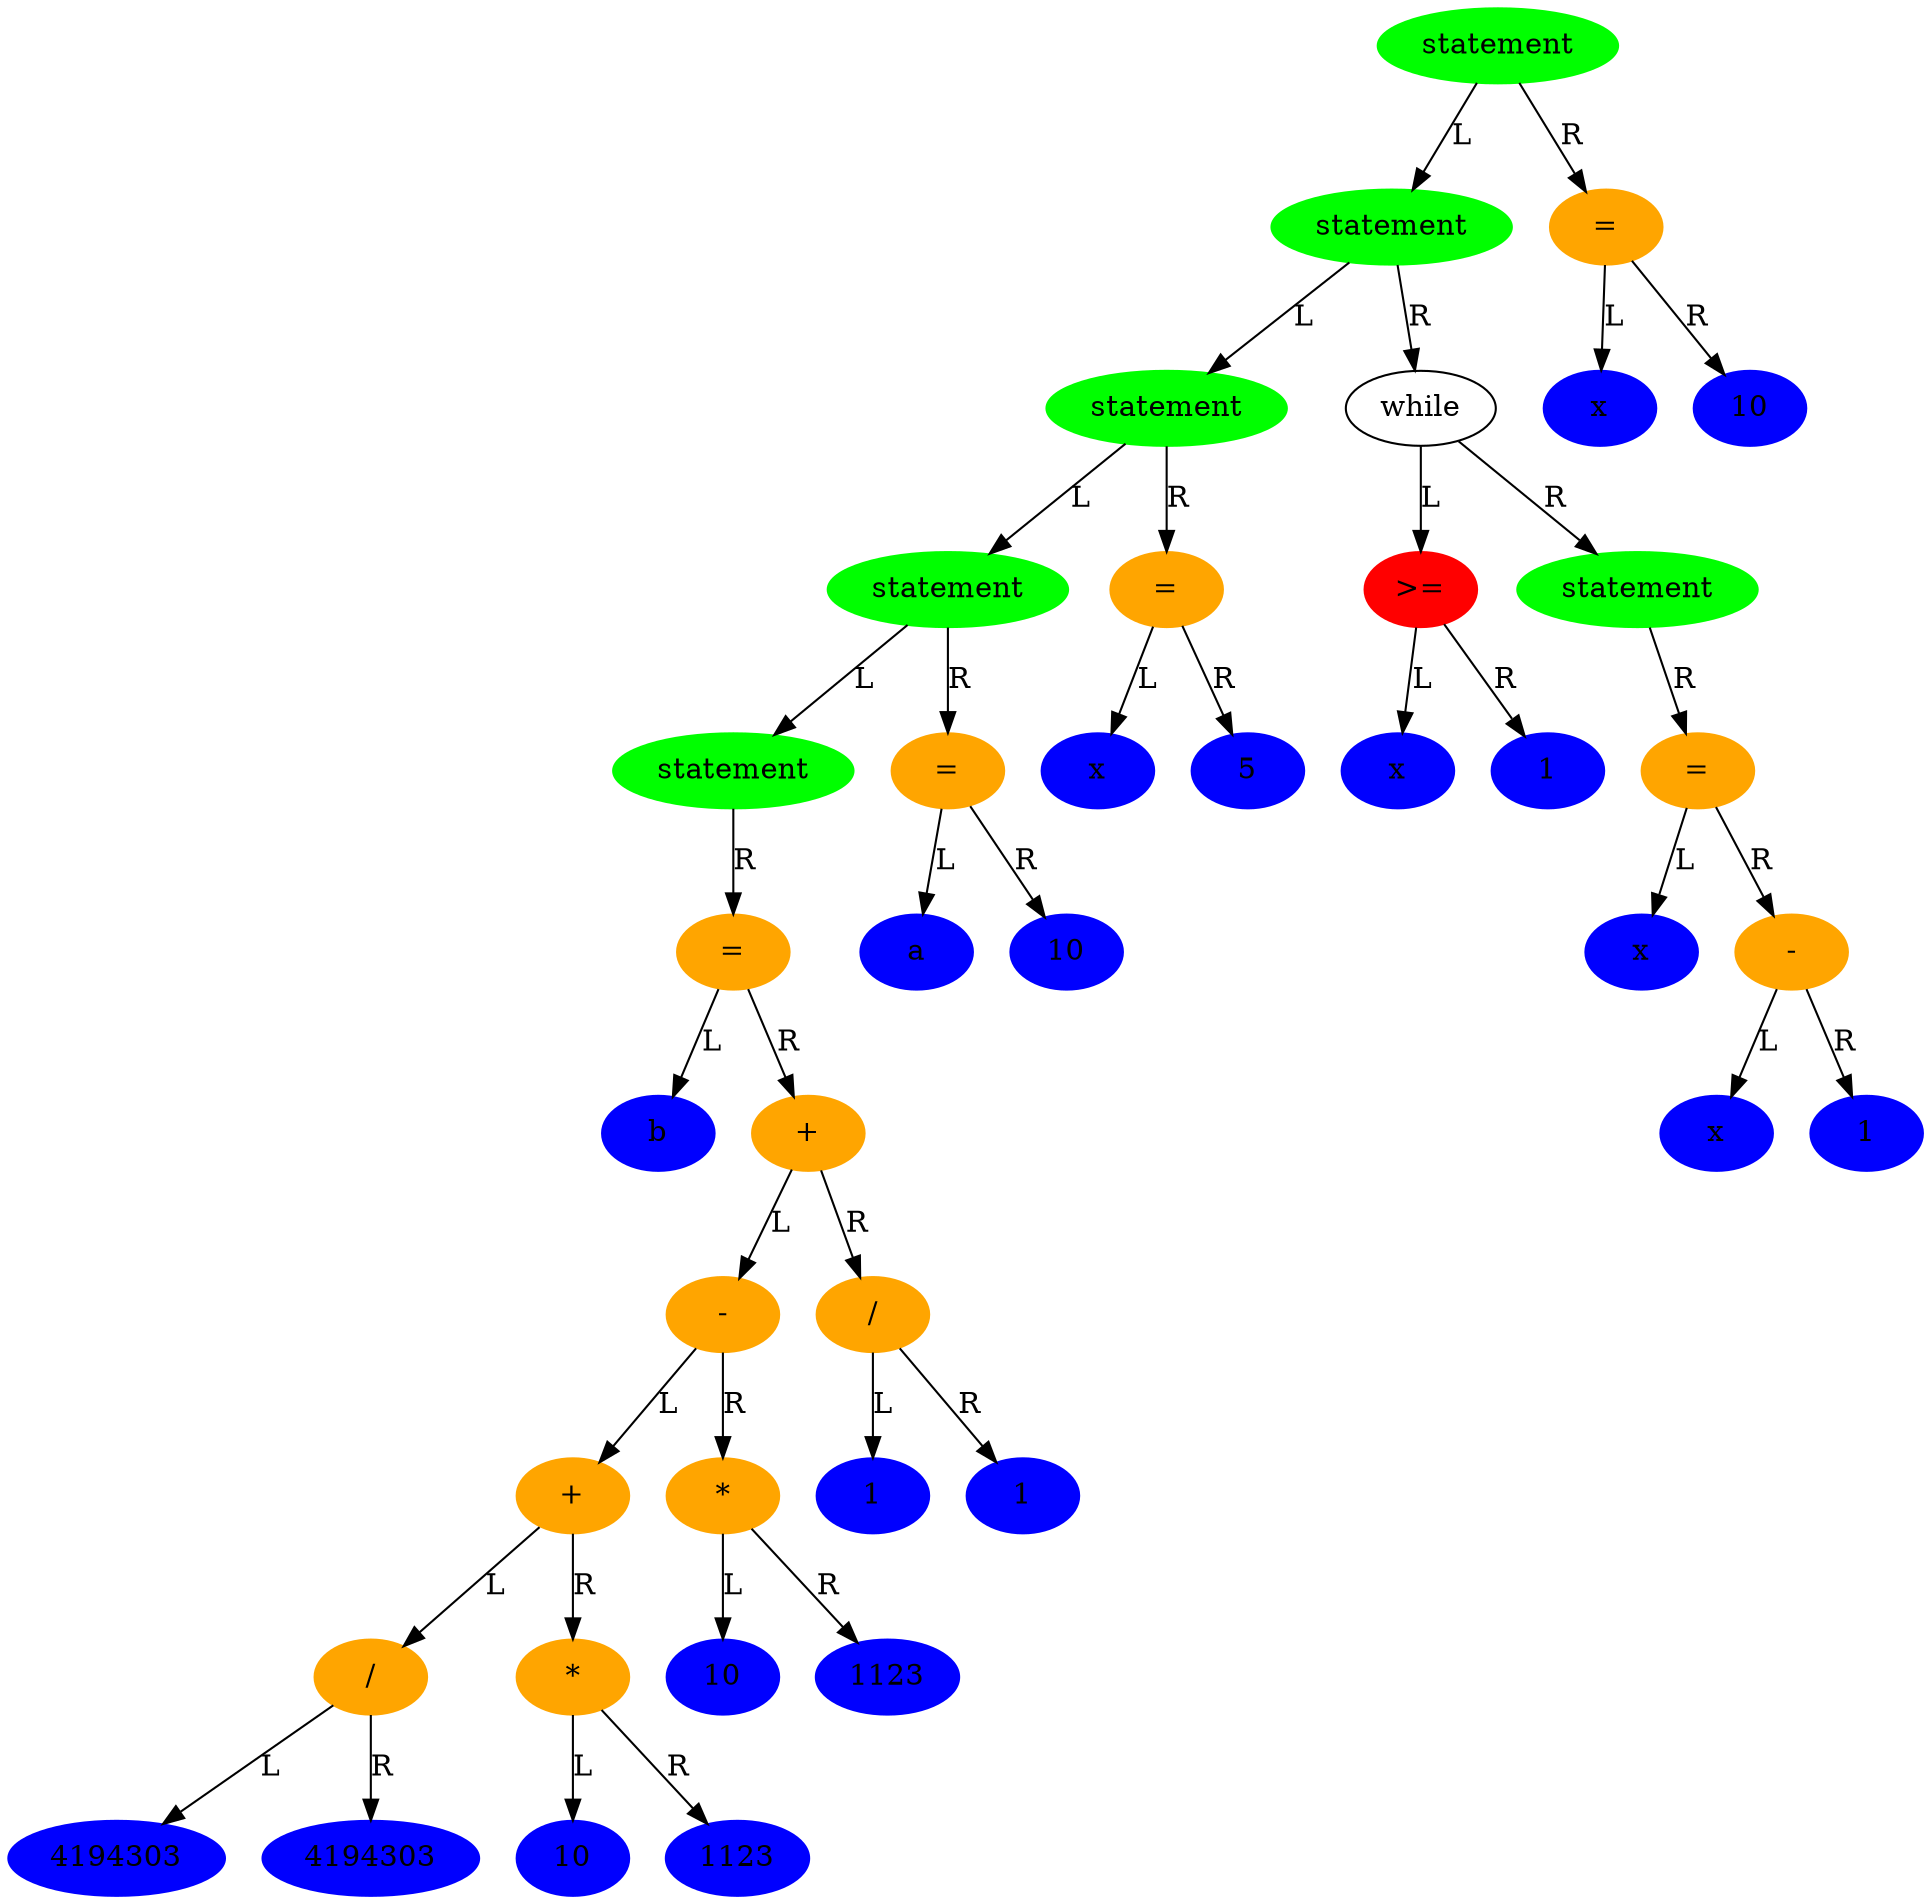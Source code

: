 digraph tree {
1191372672 [label ="statement", style = "filled", color = "green"];
1191372672 -> 1191372720 [label = "L"];
1191372720 [label ="statement", style = "filled", color = "green"];
1191372720 -> 1191372816 [label = "L"];
1191372816 [label ="statement", style = "filled", color = "green"];
1191372816 -> 1191372864 [label = "L"];
1191372864 [label ="statement", style = "filled", color = "green"];
1191372864 -> 1191372912 [label = "L"];
1191372912 [label ="statement", style = "filled", color = "green"];
1191372912 -> 1191377600 [label = "R"];
1191377600 [label ="=", style = "filled", color = "orange"];
1191377600 -> 1191377568 [label = "L"];
1191377568 [label ="b", style = "filled", color = "blue"];
1191377600 -> 1191377984 [label = "R"];
1191377984 [label ="+", style = "filled", color = "orange"];
1191377984 -> 1191377856 [label = "L"];
1191377856 [label ="-", style = "filled", color = "orange"];
1191377856 -> 1191377728 [label = "L"];
1191377728 [label ="+", style = "filled", color = "orange"];
1191377728 -> 1191377664 [label = "L"];
1191377664 [label ="/", style = "filled", color = "orange"];
1191377664 -> 1191377632 [label = "L"];
1191377632 [label ="4194303", style = "filled", color = "blue"];
1191377664 -> 1191377696 [label = "R"];
1191377696 [label ="4194303", style = "filled", color = "blue"];
1191377728 -> 1191377792 [label = "R"];
1191377792 [label ="*", style = "filled", color = "orange"];
1191377792 -> 1191377760 [label = "L"];
1191377760 [label ="10", style = "filled", color = "blue"];
1191377792 -> 1191377824 [label = "R"];
1191377824 [label ="1123", style = "filled", color = "blue"];
1191377856 -> 1191377920 [label = "R"];
1191377920 [label ="*", style = "filled", color = "orange"];
1191377920 -> 1191377888 [label = "L"];
1191377888 [label ="10", style = "filled", color = "blue"];
1191377920 -> 1191377952 [label = "R"];
1191377952 [label ="1123", style = "filled", color = "blue"];
1191377984 -> 1191378048 [label = "R"];
1191378048 [label ="/", style = "filled", color = "orange"];
1191378048 -> 1191378016 [label = "L"];
1191378016 [label ="1", style = "filled", color = "blue"];
1191378048 -> 1191378080 [label = "R"];
1191378080 [label ="1", style = "filled", color = "blue"];
1191372864 -> 1191377472 [label = "R"];
1191377472 [label ="=", style = "filled", color = "orange"];
1191377472 -> 1191377440 [label = "L"];
1191377440 [label ="a", style = "filled", color = "blue"];
1191377472 -> 1191377504 [label = "R"];
1191377504 [label ="10", style = "filled", color = "blue"];
1191372816 -> 1191377344 [label = "R"];
1191377344 [label ="=", style = "filled", color = "orange"];
1191377344 -> 1191377312 [label = "L"];
1191377312 [label ="x", style = "filled", color = "blue"];
1191377344 -> 1191377376 [label = "R"];
1191377376 [label ="5", style = "filled", color = "blue"];
1191372720 -> 1191376864 [label = "R"];
1191376864 [label ="while"];
1191376864 -> 1191376960 [label = "L"];
1191376960 [label =">=", style = "filled", color = "red"];
1191376960 -> 1191376928 [label = "L"];
1191376928 [label ="x", style = "filled", color = "blue"];
1191376960 -> 1191376992 [label = "R"];
1191376992 [label ="1", style = "filled", color = "blue"];
1191376864 -> 1191372768 [label = "R"];
1191372768 [label ="statement", style = "filled", color = "green"];
1191372768 -> 1191377120 [label = "R"];
1191377120 [label ="=", style = "filled", color = "orange"];
1191377120 -> 1191377088 [label = "L"];
1191377088 [label ="x", style = "filled", color = "blue"];
1191377120 -> 1191377184 [label = "R"];
1191377184 [label ="-", style = "filled", color = "orange"];
1191377184 -> 1191377152 [label = "L"];
1191377152 [label ="x", style = "filled", color = "blue"];
1191377184 -> 1191377216 [label = "R"];
1191377216 [label ="1", style = "filled", color = "blue"];
1191372672 -> 1191376768 [label = "R"];
1191376768 [label ="=", style = "filled", color = "orange"];
1191376768 -> 1191376736 [label = "L"];
1191376736 [label ="x", style = "filled", color = "blue"];
1191376768 -> 1191376800 [label = "R"];
1191376800 [label ="10", style = "filled", color = "blue"];

}